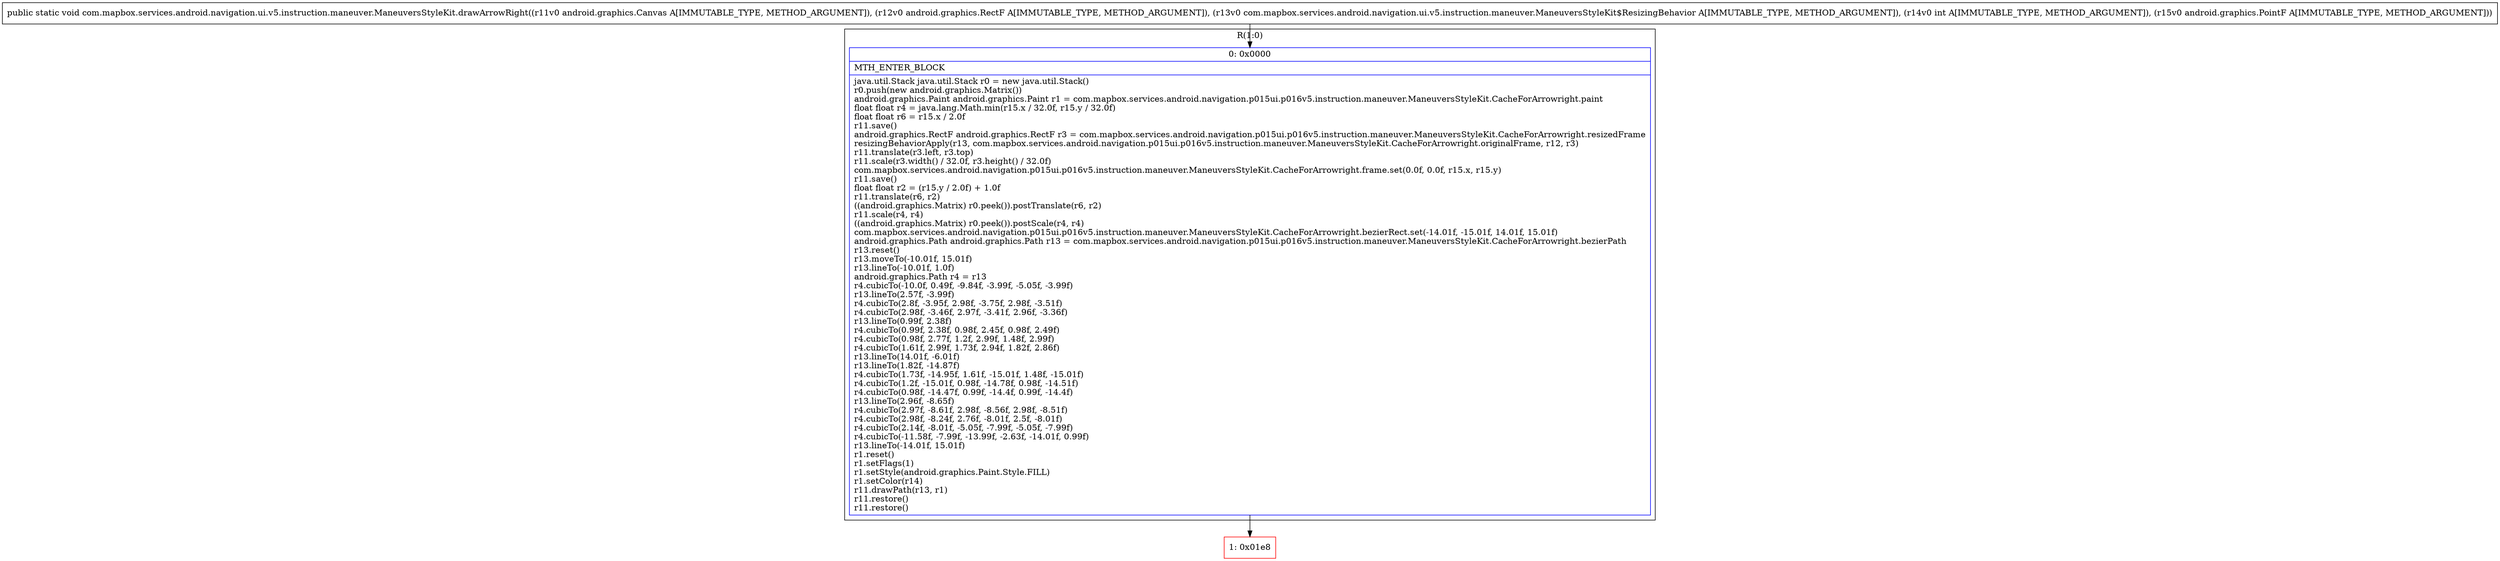 digraph "CFG forcom.mapbox.services.android.navigation.ui.v5.instruction.maneuver.ManeuversStyleKit.drawArrowRight(Landroid\/graphics\/Canvas;Landroid\/graphics\/RectF;Lcom\/mapbox\/services\/android\/navigation\/ui\/v5\/instruction\/maneuver\/ManeuversStyleKit$ResizingBehavior;ILandroid\/graphics\/PointF;)V" {
subgraph cluster_Region_387141285 {
label = "R(1:0)";
node [shape=record,color=blue];
Node_0 [shape=record,label="{0\:\ 0x0000|MTH_ENTER_BLOCK\l|java.util.Stack java.util.Stack r0 = new java.util.Stack()\lr0.push(new android.graphics.Matrix())\landroid.graphics.Paint android.graphics.Paint r1 = com.mapbox.services.android.navigation.p015ui.p016v5.instruction.maneuver.ManeuversStyleKit.CacheForArrowright.paint\lfloat float r4 = java.lang.Math.min(r15.x \/ 32.0f, r15.y \/ 32.0f)\lfloat float r6 = r15.x \/ 2.0f\lr11.save()\landroid.graphics.RectF android.graphics.RectF r3 = com.mapbox.services.android.navigation.p015ui.p016v5.instruction.maneuver.ManeuversStyleKit.CacheForArrowright.resizedFrame\lresizingBehaviorApply(r13, com.mapbox.services.android.navigation.p015ui.p016v5.instruction.maneuver.ManeuversStyleKit.CacheForArrowright.originalFrame, r12, r3)\lr11.translate(r3.left, r3.top)\lr11.scale(r3.width() \/ 32.0f, r3.height() \/ 32.0f)\lcom.mapbox.services.android.navigation.p015ui.p016v5.instruction.maneuver.ManeuversStyleKit.CacheForArrowright.frame.set(0.0f, 0.0f, r15.x, r15.y)\lr11.save()\lfloat float r2 = (r15.y \/ 2.0f) + 1.0f\lr11.translate(r6, r2)\l((android.graphics.Matrix) r0.peek()).postTranslate(r6, r2)\lr11.scale(r4, r4)\l((android.graphics.Matrix) r0.peek()).postScale(r4, r4)\lcom.mapbox.services.android.navigation.p015ui.p016v5.instruction.maneuver.ManeuversStyleKit.CacheForArrowright.bezierRect.set(\-14.01f, \-15.01f, 14.01f, 15.01f)\landroid.graphics.Path android.graphics.Path r13 = com.mapbox.services.android.navigation.p015ui.p016v5.instruction.maneuver.ManeuversStyleKit.CacheForArrowright.bezierPath\lr13.reset()\lr13.moveTo(\-10.01f, 15.01f)\lr13.lineTo(\-10.01f, 1.0f)\landroid.graphics.Path r4 = r13\lr4.cubicTo(\-10.0f, 0.49f, \-9.84f, \-3.99f, \-5.05f, \-3.99f)\lr13.lineTo(2.57f, \-3.99f)\lr4.cubicTo(2.8f, \-3.95f, 2.98f, \-3.75f, 2.98f, \-3.51f)\lr4.cubicTo(2.98f, \-3.46f, 2.97f, \-3.41f, 2.96f, \-3.36f)\lr13.lineTo(0.99f, 2.38f)\lr4.cubicTo(0.99f, 2.38f, 0.98f, 2.45f, 0.98f, 2.49f)\lr4.cubicTo(0.98f, 2.77f, 1.2f, 2.99f, 1.48f, 2.99f)\lr4.cubicTo(1.61f, 2.99f, 1.73f, 2.94f, 1.82f, 2.86f)\lr13.lineTo(14.01f, \-6.01f)\lr13.lineTo(1.82f, \-14.87f)\lr4.cubicTo(1.73f, \-14.95f, 1.61f, \-15.01f, 1.48f, \-15.01f)\lr4.cubicTo(1.2f, \-15.01f, 0.98f, \-14.78f, 0.98f, \-14.51f)\lr4.cubicTo(0.98f, \-14.47f, 0.99f, \-14.4f, 0.99f, \-14.4f)\lr13.lineTo(2.96f, \-8.65f)\lr4.cubicTo(2.97f, \-8.61f, 2.98f, \-8.56f, 2.98f, \-8.51f)\lr4.cubicTo(2.98f, \-8.24f, 2.76f, \-8.01f, 2.5f, \-8.01f)\lr4.cubicTo(2.14f, \-8.01f, \-5.05f, \-7.99f, \-5.05f, \-7.99f)\lr4.cubicTo(\-11.58f, \-7.99f, \-13.99f, \-2.63f, \-14.01f, 0.99f)\lr13.lineTo(\-14.01f, 15.01f)\lr1.reset()\lr1.setFlags(1)\lr1.setStyle(android.graphics.Paint.Style.FILL)\lr1.setColor(r14)\lr11.drawPath(r13, r1)\lr11.restore()\lr11.restore()\l}"];
}
Node_1 [shape=record,color=red,label="{1\:\ 0x01e8}"];
MethodNode[shape=record,label="{public static void com.mapbox.services.android.navigation.ui.v5.instruction.maneuver.ManeuversStyleKit.drawArrowRight((r11v0 android.graphics.Canvas A[IMMUTABLE_TYPE, METHOD_ARGUMENT]), (r12v0 android.graphics.RectF A[IMMUTABLE_TYPE, METHOD_ARGUMENT]), (r13v0 com.mapbox.services.android.navigation.ui.v5.instruction.maneuver.ManeuversStyleKit$ResizingBehavior A[IMMUTABLE_TYPE, METHOD_ARGUMENT]), (r14v0 int A[IMMUTABLE_TYPE, METHOD_ARGUMENT]), (r15v0 android.graphics.PointF A[IMMUTABLE_TYPE, METHOD_ARGUMENT])) }"];
MethodNode -> Node_0;
Node_0 -> Node_1;
}

